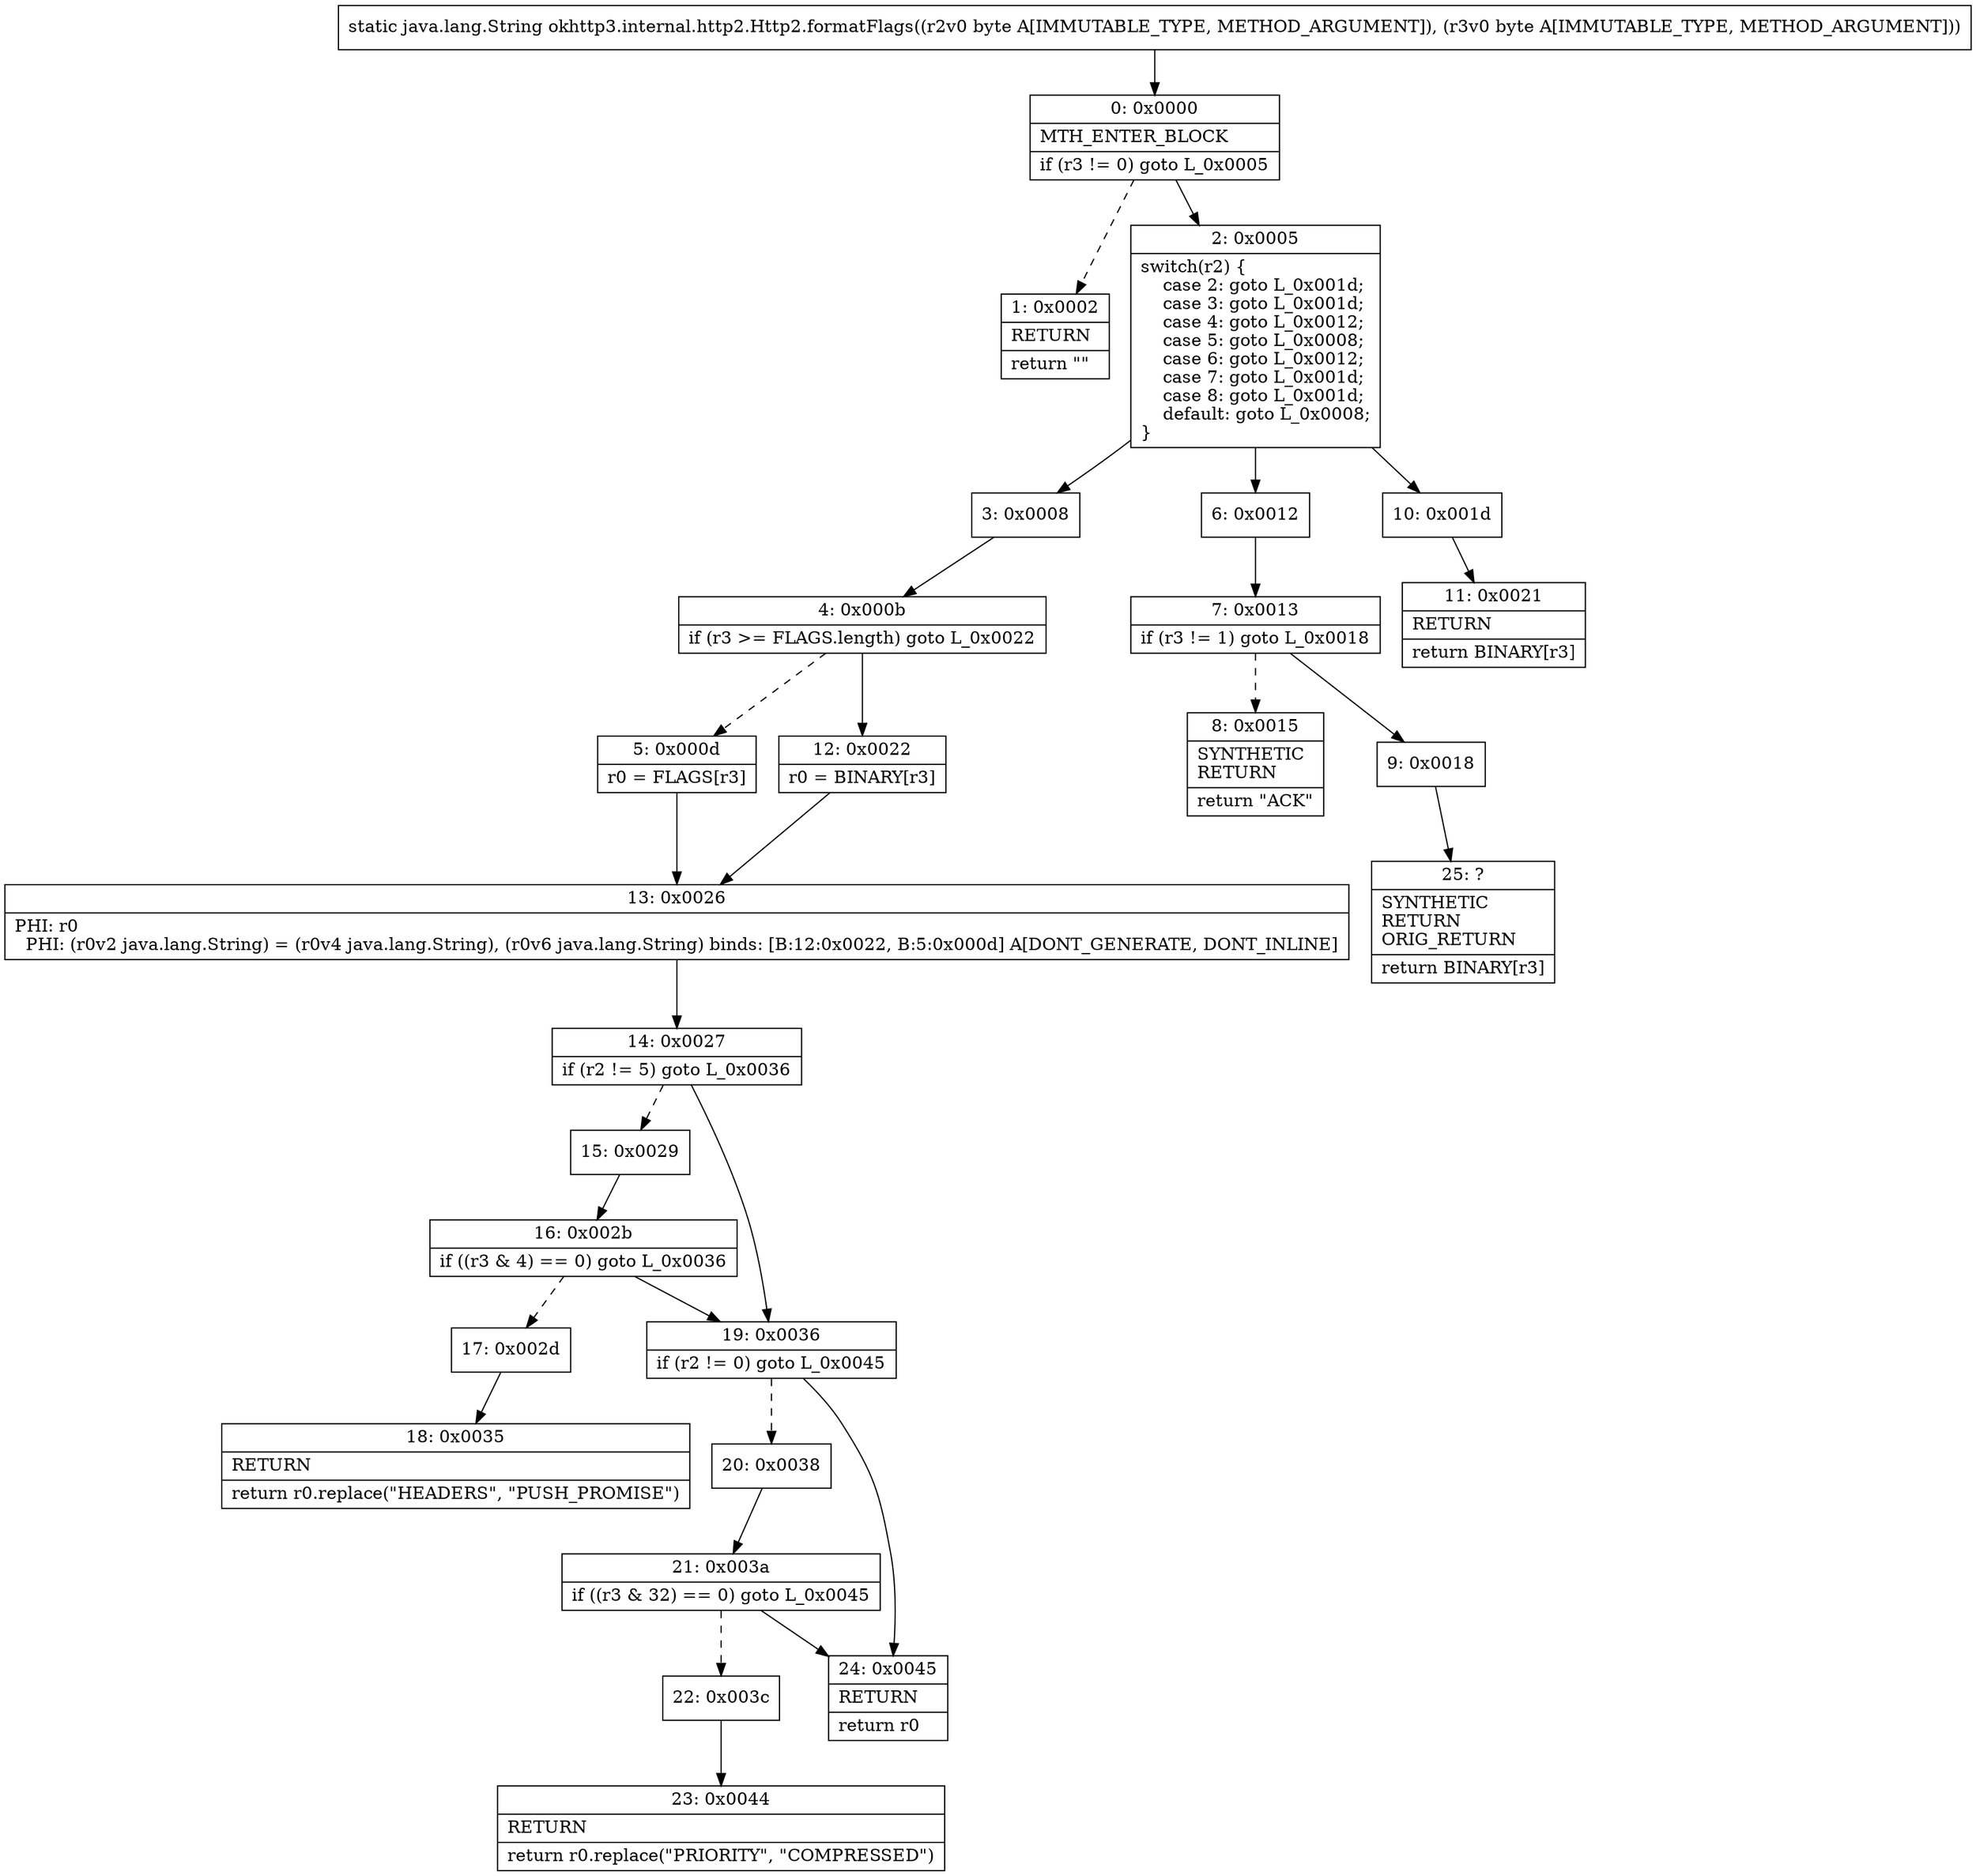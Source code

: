 digraph "CFG forokhttp3.internal.http2.Http2.formatFlags(BB)Ljava\/lang\/String;" {
Node_0 [shape=record,label="{0\:\ 0x0000|MTH_ENTER_BLOCK\l|if (r3 != 0) goto L_0x0005\l}"];
Node_1 [shape=record,label="{1\:\ 0x0002|RETURN\l|return \"\"\l}"];
Node_2 [shape=record,label="{2\:\ 0x0005|switch(r2) \{\l    case 2: goto L_0x001d;\l    case 3: goto L_0x001d;\l    case 4: goto L_0x0012;\l    case 5: goto L_0x0008;\l    case 6: goto L_0x0012;\l    case 7: goto L_0x001d;\l    case 8: goto L_0x001d;\l    default: goto L_0x0008;\l\}\l}"];
Node_3 [shape=record,label="{3\:\ 0x0008}"];
Node_4 [shape=record,label="{4\:\ 0x000b|if (r3 \>= FLAGS.length) goto L_0x0022\l}"];
Node_5 [shape=record,label="{5\:\ 0x000d|r0 = FLAGS[r3]\l}"];
Node_6 [shape=record,label="{6\:\ 0x0012}"];
Node_7 [shape=record,label="{7\:\ 0x0013|if (r3 != 1) goto L_0x0018\l}"];
Node_8 [shape=record,label="{8\:\ 0x0015|SYNTHETIC\lRETURN\l|return \"ACK\"\l}"];
Node_9 [shape=record,label="{9\:\ 0x0018}"];
Node_10 [shape=record,label="{10\:\ 0x001d}"];
Node_11 [shape=record,label="{11\:\ 0x0021|RETURN\l|return BINARY[r3]\l}"];
Node_12 [shape=record,label="{12\:\ 0x0022|r0 = BINARY[r3]\l}"];
Node_13 [shape=record,label="{13\:\ 0x0026|PHI: r0 \l  PHI: (r0v2 java.lang.String) = (r0v4 java.lang.String), (r0v6 java.lang.String) binds: [B:12:0x0022, B:5:0x000d] A[DONT_GENERATE, DONT_INLINE]\l}"];
Node_14 [shape=record,label="{14\:\ 0x0027|if (r2 != 5) goto L_0x0036\l}"];
Node_15 [shape=record,label="{15\:\ 0x0029}"];
Node_16 [shape=record,label="{16\:\ 0x002b|if ((r3 & 4) == 0) goto L_0x0036\l}"];
Node_17 [shape=record,label="{17\:\ 0x002d}"];
Node_18 [shape=record,label="{18\:\ 0x0035|RETURN\l|return r0.replace(\"HEADERS\", \"PUSH_PROMISE\")\l}"];
Node_19 [shape=record,label="{19\:\ 0x0036|if (r2 != 0) goto L_0x0045\l}"];
Node_20 [shape=record,label="{20\:\ 0x0038}"];
Node_21 [shape=record,label="{21\:\ 0x003a|if ((r3 & 32) == 0) goto L_0x0045\l}"];
Node_22 [shape=record,label="{22\:\ 0x003c}"];
Node_23 [shape=record,label="{23\:\ 0x0044|RETURN\l|return r0.replace(\"PRIORITY\", \"COMPRESSED\")\l}"];
Node_24 [shape=record,label="{24\:\ 0x0045|RETURN\l|return r0\l}"];
Node_25 [shape=record,label="{25\:\ ?|SYNTHETIC\lRETURN\lORIG_RETURN\l|return BINARY[r3]\l}"];
MethodNode[shape=record,label="{static java.lang.String okhttp3.internal.http2.Http2.formatFlags((r2v0 byte A[IMMUTABLE_TYPE, METHOD_ARGUMENT]), (r3v0 byte A[IMMUTABLE_TYPE, METHOD_ARGUMENT])) }"];
MethodNode -> Node_0;
Node_0 -> Node_1[style=dashed];
Node_0 -> Node_2;
Node_2 -> Node_3;
Node_2 -> Node_6;
Node_2 -> Node_10;
Node_3 -> Node_4;
Node_4 -> Node_5[style=dashed];
Node_4 -> Node_12;
Node_5 -> Node_13;
Node_6 -> Node_7;
Node_7 -> Node_8[style=dashed];
Node_7 -> Node_9;
Node_9 -> Node_25;
Node_10 -> Node_11;
Node_12 -> Node_13;
Node_13 -> Node_14;
Node_14 -> Node_15[style=dashed];
Node_14 -> Node_19;
Node_15 -> Node_16;
Node_16 -> Node_17[style=dashed];
Node_16 -> Node_19;
Node_17 -> Node_18;
Node_19 -> Node_20[style=dashed];
Node_19 -> Node_24;
Node_20 -> Node_21;
Node_21 -> Node_22[style=dashed];
Node_21 -> Node_24;
Node_22 -> Node_23;
}

